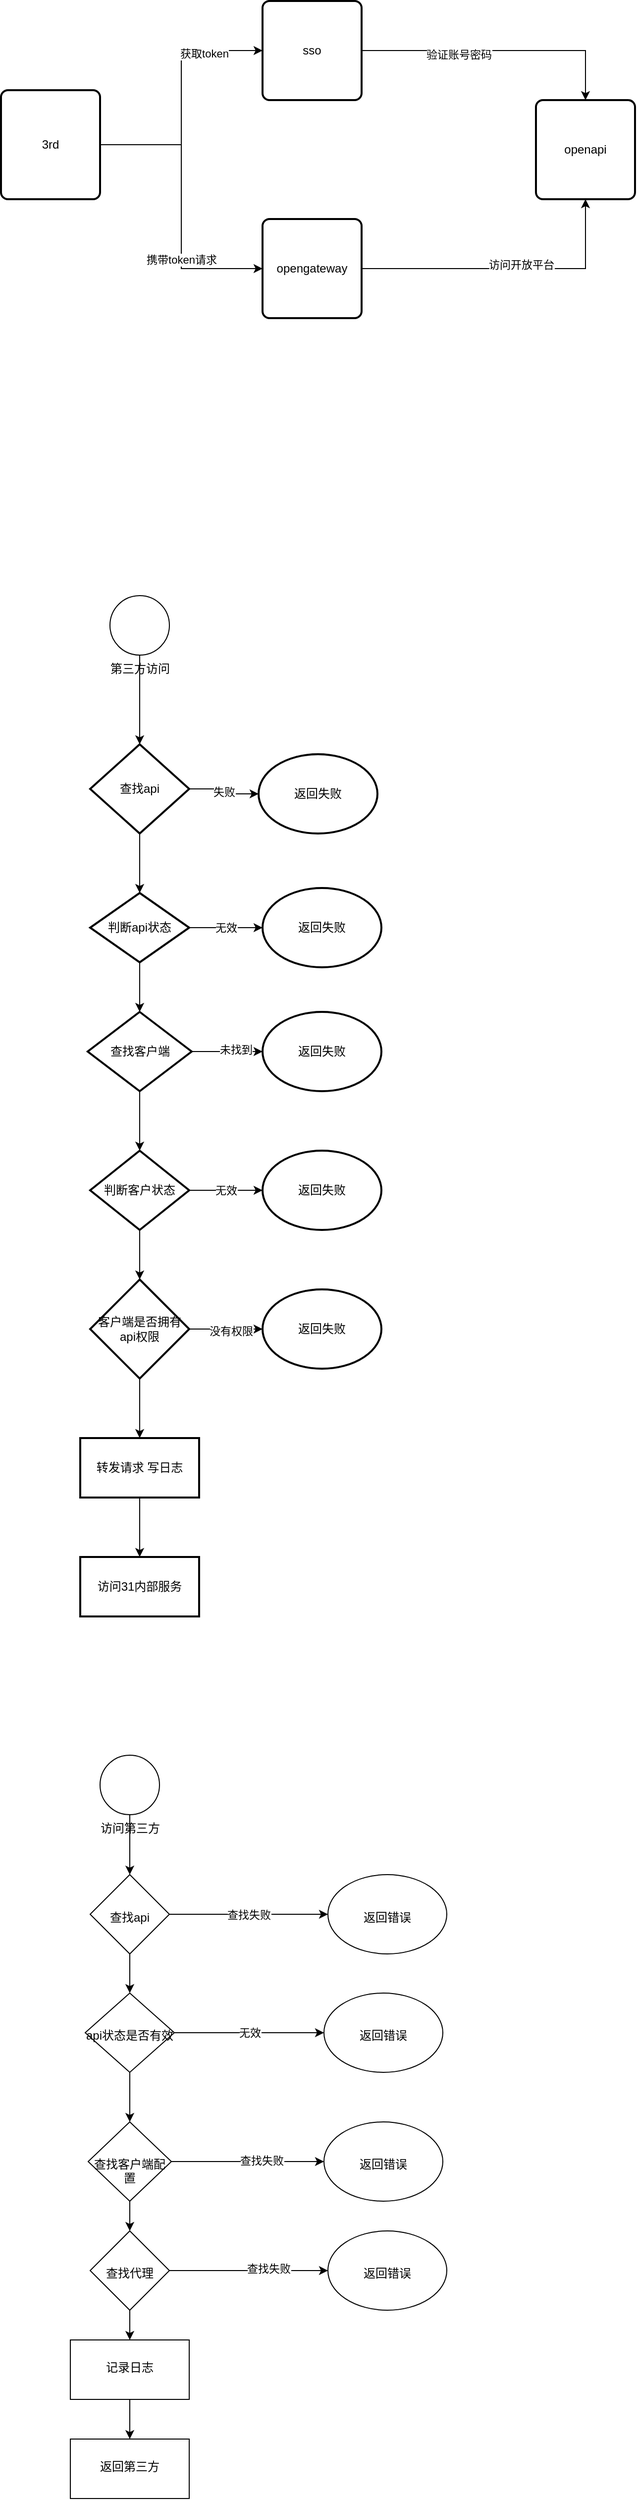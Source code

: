 <mxfile version="14.4.5" type="github">
  <diagram id="r5umxBR1MO3i9Swh8Mfo" name="第 1 页">
    <mxGraphModel dx="1185" dy="643" grid="1" gridSize="10" guides="1" tooltips="1" connect="1" arrows="1" fold="1" page="1" pageScale="1" pageWidth="827" pageHeight="1169" math="0" shadow="0">
      <root>
        <mxCell id="0" />
        <mxCell id="1" parent="0" />
        <mxCell id="_dm25giHvy8EGH1Nbq3g-23" value="" style="edgeStyle=orthogonalEdgeStyle;rounded=0;orthogonalLoop=1;jettySize=auto;html=1;" parent="1" source="_dm25giHvy8EGH1Nbq3g-2" target="_dm25giHvy8EGH1Nbq3g-4" edge="1">
          <mxGeometry relative="1" as="geometry" />
        </mxCell>
        <mxCell id="_dm25giHvy8EGH1Nbq3g-2" value="第三方访问" style="verticalLabelPosition=bottom;verticalAlign=top;html=1;shape=mxgraph.flowchart.on-page_reference;" parent="1" vertex="1">
          <mxGeometry x="210" y="640" width="60" height="60" as="geometry" />
        </mxCell>
        <mxCell id="p3LBFmmlEpDV6VU3JNH3-54" value="" style="edgeStyle=orthogonalEdgeStyle;rounded=0;orthogonalLoop=1;jettySize=auto;html=1;" edge="1" parent="1" source="_dm25giHvy8EGH1Nbq3g-4" target="p3LBFmmlEpDV6VU3JNH3-53">
          <mxGeometry relative="1" as="geometry" />
        </mxCell>
        <mxCell id="p3LBFmmlEpDV6VU3JNH3-58" value="失败" style="edgeStyle=orthogonalEdgeStyle;rounded=0;orthogonalLoop=1;jettySize=auto;html=1;" edge="1" parent="1" source="_dm25giHvy8EGH1Nbq3g-4" target="p3LBFmmlEpDV6VU3JNH3-57">
          <mxGeometry relative="1" as="geometry" />
        </mxCell>
        <mxCell id="_dm25giHvy8EGH1Nbq3g-4" value="查找api" style="strokeWidth=2;html=1;shape=mxgraph.flowchart.decision;whiteSpace=wrap;" parent="1" vertex="1">
          <mxGeometry x="190" y="790" width="100" height="90" as="geometry" />
        </mxCell>
        <mxCell id="_dm25giHvy8EGH1Nbq3g-14" value="" style="edgeStyle=orthogonalEdgeStyle;rounded=0;orthogonalLoop=1;jettySize=auto;html=1;" parent="1" source="_dm25giHvy8EGH1Nbq3g-11" target="_dm25giHvy8EGH1Nbq3g-13" edge="1">
          <mxGeometry relative="1" as="geometry" />
        </mxCell>
        <mxCell id="_dm25giHvy8EGH1Nbq3g-15" value="未找到" style="edgeLabel;html=1;align=center;verticalAlign=middle;resizable=0;points=[];" parent="_dm25giHvy8EGH1Nbq3g-14" vertex="1" connectable="0">
          <mxGeometry x="0.227" y="2" relative="1" as="geometry">
            <mxPoint as="offset" />
          </mxGeometry>
        </mxCell>
        <mxCell id="p3LBFmmlEpDV6VU3JNH3-65" value="" style="edgeStyle=orthogonalEdgeStyle;rounded=0;orthogonalLoop=1;jettySize=auto;html=1;" edge="1" parent="1" source="_dm25giHvy8EGH1Nbq3g-11" target="p3LBFmmlEpDV6VU3JNH3-64">
          <mxGeometry relative="1" as="geometry" />
        </mxCell>
        <mxCell id="_dm25giHvy8EGH1Nbq3g-11" value="查找客户端" style="strokeWidth=2;html=1;shape=mxgraph.flowchart.decision;whiteSpace=wrap;" parent="1" vertex="1">
          <mxGeometry x="187.5" y="1060" width="105" height="80" as="geometry" />
        </mxCell>
        <mxCell id="_dm25giHvy8EGH1Nbq3g-13" value="返回失败" style="ellipse;whiteSpace=wrap;html=1;strokeWidth=2;" parent="1" vertex="1">
          <mxGeometry x="364" y="1060" width="120" height="80" as="geometry" />
        </mxCell>
        <mxCell id="_dm25giHvy8EGH1Nbq3g-19" value="" style="edgeStyle=orthogonalEdgeStyle;rounded=0;orthogonalLoop=1;jettySize=auto;html=1;" parent="1" source="_dm25giHvy8EGH1Nbq3g-16" target="_dm25giHvy8EGH1Nbq3g-18" edge="1">
          <mxGeometry relative="1" as="geometry" />
        </mxCell>
        <mxCell id="_dm25giHvy8EGH1Nbq3g-20" value="没有权限" style="edgeLabel;html=1;align=center;verticalAlign=middle;resizable=0;points=[];" parent="_dm25giHvy8EGH1Nbq3g-19" vertex="1" connectable="0">
          <mxGeometry x="0.125" y="-2" relative="1" as="geometry">
            <mxPoint as="offset" />
          </mxGeometry>
        </mxCell>
        <mxCell id="p3LBFmmlEpDV6VU3JNH3-70" value="" style="edgeStyle=orthogonalEdgeStyle;rounded=0;orthogonalLoop=1;jettySize=auto;html=1;" edge="1" parent="1" source="_dm25giHvy8EGH1Nbq3g-16" target="p3LBFmmlEpDV6VU3JNH3-69">
          <mxGeometry relative="1" as="geometry" />
        </mxCell>
        <mxCell id="_dm25giHvy8EGH1Nbq3g-16" value="客户端是否拥有api权限" style="strokeWidth=2;html=1;shape=mxgraph.flowchart.decision;whiteSpace=wrap;" parent="1" vertex="1">
          <mxGeometry x="190" y="1330" width="100" height="100" as="geometry" />
        </mxCell>
        <mxCell id="_dm25giHvy8EGH1Nbq3g-18" value="返回失败" style="ellipse;whiteSpace=wrap;html=1;strokeWidth=2;" parent="1" vertex="1">
          <mxGeometry x="364" y="1340" width="120" height="80" as="geometry" />
        </mxCell>
        <mxCell id="_dm25giHvy8EGH1Nbq3g-21" value="访问31内部服务" style="whiteSpace=wrap;html=1;strokeWidth=2;" parent="1" vertex="1">
          <mxGeometry x="180" y="1610" width="120" height="60" as="geometry" />
        </mxCell>
        <mxCell id="p3LBFmmlEpDV6VU3JNH3-83" value="" style="edgeStyle=orthogonalEdgeStyle;rounded=0;orthogonalLoop=1;jettySize=auto;html=1;" edge="1" parent="1" source="_dm25giHvy8EGH1Nbq3g-24" target="_dm25giHvy8EGH1Nbq3g-25">
          <mxGeometry relative="1" as="geometry" />
        </mxCell>
        <mxCell id="_dm25giHvy8EGH1Nbq3g-24" value="访问第三方" style="verticalLabelPosition=bottom;verticalAlign=top;html=1;shape=mxgraph.flowchart.on-page_reference;" parent="1" vertex="1">
          <mxGeometry x="200" y="1810" width="60" height="60" as="geometry" />
        </mxCell>
        <mxCell id="_dm25giHvy8EGH1Nbq3g-28" value="查找失败" style="edgeStyle=orthogonalEdgeStyle;rounded=0;orthogonalLoop=1;jettySize=auto;html=1;" parent="1" source="_dm25giHvy8EGH1Nbq3g-25" target="_dm25giHvy8EGH1Nbq3g-27" edge="1">
          <mxGeometry relative="1" as="geometry">
            <Array as="points">
              <mxPoint x="340" y="1970.5" />
              <mxPoint x="340" y="1970.5" />
            </Array>
          </mxGeometry>
        </mxCell>
        <mxCell id="p3LBFmmlEpDV6VU3JNH3-77" value="" style="edgeStyle=orthogonalEdgeStyle;rounded=0;orthogonalLoop=1;jettySize=auto;html=1;" edge="1" parent="1" source="_dm25giHvy8EGH1Nbq3g-25" target="p3LBFmmlEpDV6VU3JNH3-76">
          <mxGeometry relative="1" as="geometry" />
        </mxCell>
        <mxCell id="_dm25giHvy8EGH1Nbq3g-25" value="&lt;br&gt;&lt;br&gt;查找api" style="rhombus;whiteSpace=wrap;html=1;verticalAlign=top;" parent="1" vertex="1">
          <mxGeometry x="190" y="1930.5" width="80" height="80" as="geometry" />
        </mxCell>
        <mxCell id="_dm25giHvy8EGH1Nbq3g-27" value="&lt;br&gt;&lt;br&gt;返回错误" style="ellipse;whiteSpace=wrap;html=1;verticalAlign=top;" parent="1" vertex="1">
          <mxGeometry x="430" y="1930.5" width="120" height="80" as="geometry" />
        </mxCell>
        <mxCell id="_dm25giHvy8EGH1Nbq3g-33" value="" style="edgeStyle=orthogonalEdgeStyle;rounded=0;orthogonalLoop=1;jettySize=auto;html=1;" parent="1" source="_dm25giHvy8EGH1Nbq3g-30" target="_dm25giHvy8EGH1Nbq3g-32" edge="1">
          <mxGeometry relative="1" as="geometry" />
        </mxCell>
        <mxCell id="_dm25giHvy8EGH1Nbq3g-34" value="查找失败" style="edgeLabel;html=1;align=center;verticalAlign=middle;resizable=0;points=[];" parent="_dm25giHvy8EGH1Nbq3g-33" vertex="1" connectable="0">
          <mxGeometry x="0.175" y="1" relative="1" as="geometry">
            <mxPoint as="offset" />
          </mxGeometry>
        </mxCell>
        <mxCell id="_dm25giHvy8EGH1Nbq3g-36" value="" style="edgeStyle=orthogonalEdgeStyle;rounded=0;orthogonalLoop=1;jettySize=auto;html=1;" parent="1" source="_dm25giHvy8EGH1Nbq3g-30" target="_dm25giHvy8EGH1Nbq3g-35" edge="1">
          <mxGeometry relative="1" as="geometry" />
        </mxCell>
        <mxCell id="_dm25giHvy8EGH1Nbq3g-30" value="&lt;br&gt;&lt;br&gt;查找客户端配置" style="rhombus;whiteSpace=wrap;html=1;verticalAlign=top;" parent="1" vertex="1">
          <mxGeometry x="188" y="2180" width="84" height="80" as="geometry" />
        </mxCell>
        <mxCell id="_dm25giHvy8EGH1Nbq3g-32" value="&lt;br&gt;&lt;br&gt;返回错误" style="ellipse;whiteSpace=wrap;html=1;verticalAlign=top;" parent="1" vertex="1">
          <mxGeometry x="426" y="2180" width="120" height="80" as="geometry" />
        </mxCell>
        <mxCell id="_dm25giHvy8EGH1Nbq3g-38" value="" style="edgeStyle=orthogonalEdgeStyle;rounded=0;orthogonalLoop=1;jettySize=auto;html=1;" parent="1" source="_dm25giHvy8EGH1Nbq3g-35" target="_dm25giHvy8EGH1Nbq3g-37" edge="1">
          <mxGeometry relative="1" as="geometry" />
        </mxCell>
        <mxCell id="_dm25giHvy8EGH1Nbq3g-39" value="查找失败" style="edgeLabel;html=1;align=center;verticalAlign=middle;resizable=0;points=[];" parent="_dm25giHvy8EGH1Nbq3g-38" vertex="1" connectable="0">
          <mxGeometry x="0.25" y="2" relative="1" as="geometry">
            <mxPoint as="offset" />
          </mxGeometry>
        </mxCell>
        <mxCell id="_dm25giHvy8EGH1Nbq3g-41" value="" style="edgeStyle=orthogonalEdgeStyle;rounded=0;orthogonalLoop=1;jettySize=auto;html=1;" parent="1" source="_dm25giHvy8EGH1Nbq3g-35" target="_dm25giHvy8EGH1Nbq3g-40" edge="1">
          <mxGeometry relative="1" as="geometry" />
        </mxCell>
        <mxCell id="_dm25giHvy8EGH1Nbq3g-35" value="&lt;br&gt;&lt;br&gt;查找代理" style="rhombus;whiteSpace=wrap;html=1;verticalAlign=top;" parent="1" vertex="1">
          <mxGeometry x="190" y="2290" width="80" height="80" as="geometry" />
        </mxCell>
        <mxCell id="_dm25giHvy8EGH1Nbq3g-37" value="&lt;br&gt;&lt;br&gt;返回错误" style="ellipse;whiteSpace=wrap;html=1;verticalAlign=top;" parent="1" vertex="1">
          <mxGeometry x="430" y="2290" width="120" height="80" as="geometry" />
        </mxCell>
        <mxCell id="p3LBFmmlEpDV6VU3JNH3-82" value="" style="edgeStyle=orthogonalEdgeStyle;rounded=0;orthogonalLoop=1;jettySize=auto;html=1;" edge="1" parent="1" source="_dm25giHvy8EGH1Nbq3g-40" target="p3LBFmmlEpDV6VU3JNH3-81">
          <mxGeometry relative="1" as="geometry" />
        </mxCell>
        <mxCell id="_dm25giHvy8EGH1Nbq3g-40" value="&lt;br&gt;记录日志" style="whiteSpace=wrap;html=1;verticalAlign=top;" parent="1" vertex="1">
          <mxGeometry x="170" y="2400" width="120" height="60" as="geometry" />
        </mxCell>
        <mxCell id="p3LBFmmlEpDV6VU3JNH3-45" style="edgeStyle=orthogonalEdgeStyle;rounded=0;orthogonalLoop=1;jettySize=auto;html=1;entryX=0;entryY=0.5;entryDx=0;entryDy=0;" edge="1" parent="1" source="p3LBFmmlEpDV6VU3JNH3-34" target="p3LBFmmlEpDV6VU3JNH3-39">
          <mxGeometry relative="1" as="geometry" />
        </mxCell>
        <mxCell id="p3LBFmmlEpDV6VU3JNH3-49" value="携带token请求" style="edgeLabel;html=1;align=center;verticalAlign=middle;resizable=0;points=[];" vertex="1" connectable="0" parent="p3LBFmmlEpDV6VU3JNH3-45">
          <mxGeometry x="0.37" relative="1" as="geometry">
            <mxPoint as="offset" />
          </mxGeometry>
        </mxCell>
        <mxCell id="p3LBFmmlEpDV6VU3JNH3-46" style="edgeStyle=orthogonalEdgeStyle;rounded=0;orthogonalLoop=1;jettySize=auto;html=1;entryX=0;entryY=0.5;entryDx=0;entryDy=0;" edge="1" parent="1" source="p3LBFmmlEpDV6VU3JNH3-34" target="p3LBFmmlEpDV6VU3JNH3-35">
          <mxGeometry relative="1" as="geometry">
            <Array as="points">
              <mxPoint x="282" y="185" />
              <mxPoint x="282" y="90" />
            </Array>
          </mxGeometry>
        </mxCell>
        <mxCell id="p3LBFmmlEpDV6VU3JNH3-48" value="获取token" style="edgeLabel;html=1;align=center;verticalAlign=middle;resizable=0;points=[];" vertex="1" connectable="0" parent="p3LBFmmlEpDV6VU3JNH3-46">
          <mxGeometry x="0.544" y="-3" relative="1" as="geometry">
            <mxPoint as="offset" />
          </mxGeometry>
        </mxCell>
        <mxCell id="p3LBFmmlEpDV6VU3JNH3-34" value="3rd" style="rounded=1;whiteSpace=wrap;html=1;absoluteArcSize=1;arcSize=14;strokeWidth=2;" vertex="1" parent="1">
          <mxGeometry x="100" y="130" width="100" height="110" as="geometry" />
        </mxCell>
        <mxCell id="p3LBFmmlEpDV6VU3JNH3-38" value="" style="edgeStyle=orthogonalEdgeStyle;rounded=0;orthogonalLoop=1;jettySize=auto;html=1;entryX=0.5;entryY=0;entryDx=0;entryDy=0;" edge="1" parent="1" source="p3LBFmmlEpDV6VU3JNH3-35" target="p3LBFmmlEpDV6VU3JNH3-37">
          <mxGeometry relative="1" as="geometry">
            <mxPoint x="599" y="240" as="targetPoint" />
          </mxGeometry>
        </mxCell>
        <mxCell id="p3LBFmmlEpDV6VU3JNH3-51" value="验证账号密码" style="edgeLabel;html=1;align=center;verticalAlign=middle;resizable=0;points=[];" vertex="1" connectable="0" parent="p3LBFmmlEpDV6VU3JNH3-38">
          <mxGeometry x="-0.29" y="-4" relative="1" as="geometry">
            <mxPoint as="offset" />
          </mxGeometry>
        </mxCell>
        <mxCell id="p3LBFmmlEpDV6VU3JNH3-35" value="sso" style="rounded=1;whiteSpace=wrap;html=1;absoluteArcSize=1;arcSize=14;strokeWidth=2;" vertex="1" parent="1">
          <mxGeometry x="364" y="40" width="100" height="100" as="geometry" />
        </mxCell>
        <mxCell id="p3LBFmmlEpDV6VU3JNH3-37" value="openapi" style="rounded=1;whiteSpace=wrap;html=1;absoluteArcSize=1;arcSize=14;strokeWidth=2;" vertex="1" parent="1">
          <mxGeometry x="640" y="140" width="100" height="100" as="geometry" />
        </mxCell>
        <mxCell id="p3LBFmmlEpDV6VU3JNH3-47" style="edgeStyle=orthogonalEdgeStyle;rounded=0;orthogonalLoop=1;jettySize=auto;html=1;" edge="1" parent="1" source="p3LBFmmlEpDV6VU3JNH3-39" target="p3LBFmmlEpDV6VU3JNH3-37">
          <mxGeometry relative="1" as="geometry" />
        </mxCell>
        <mxCell id="p3LBFmmlEpDV6VU3JNH3-50" value="访问开放平台" style="edgeLabel;html=1;align=center;verticalAlign=middle;resizable=0;points=[];" vertex="1" connectable="0" parent="p3LBFmmlEpDV6VU3JNH3-47">
          <mxGeometry x="0.088" y="4" relative="1" as="geometry">
            <mxPoint as="offset" />
          </mxGeometry>
        </mxCell>
        <mxCell id="p3LBFmmlEpDV6VU3JNH3-39" value="opengateway" style="rounded=1;whiteSpace=wrap;html=1;absoluteArcSize=1;arcSize=14;strokeWidth=2;" vertex="1" parent="1">
          <mxGeometry x="364" y="260" width="100" height="100" as="geometry" />
        </mxCell>
        <mxCell id="p3LBFmmlEpDV6VU3JNH3-60" value="" style="edgeStyle=orthogonalEdgeStyle;rounded=0;orthogonalLoop=1;jettySize=auto;html=1;" edge="1" parent="1" source="p3LBFmmlEpDV6VU3JNH3-53" target="_dm25giHvy8EGH1Nbq3g-11">
          <mxGeometry relative="1" as="geometry" />
        </mxCell>
        <mxCell id="p3LBFmmlEpDV6VU3JNH3-75" value="无效" style="edgeStyle=orthogonalEdgeStyle;rounded=0;orthogonalLoop=1;jettySize=auto;html=1;" edge="1" parent="1" source="p3LBFmmlEpDV6VU3JNH3-53" target="p3LBFmmlEpDV6VU3JNH3-55">
          <mxGeometry relative="1" as="geometry" />
        </mxCell>
        <mxCell id="p3LBFmmlEpDV6VU3JNH3-53" value="判断api状态" style="rhombus;whiteSpace=wrap;html=1;strokeWidth=2;" vertex="1" parent="1">
          <mxGeometry x="190" y="940" width="100" height="70" as="geometry" />
        </mxCell>
        <mxCell id="p3LBFmmlEpDV6VU3JNH3-55" value="返回失败" style="ellipse;whiteSpace=wrap;html=1;strokeWidth=2;" vertex="1" parent="1">
          <mxGeometry x="364" y="935" width="120" height="80" as="geometry" />
        </mxCell>
        <mxCell id="p3LBFmmlEpDV6VU3JNH3-57" value="返回失败" style="ellipse;whiteSpace=wrap;html=1;strokeWidth=2;" vertex="1" parent="1">
          <mxGeometry x="360" y="800" width="120" height="80" as="geometry" />
        </mxCell>
        <mxCell id="p3LBFmmlEpDV6VU3JNH3-67" value="无效" style="edgeStyle=orthogonalEdgeStyle;rounded=0;orthogonalLoop=1;jettySize=auto;html=1;" edge="1" parent="1" source="p3LBFmmlEpDV6VU3JNH3-64" target="p3LBFmmlEpDV6VU3JNH3-66">
          <mxGeometry relative="1" as="geometry" />
        </mxCell>
        <mxCell id="p3LBFmmlEpDV6VU3JNH3-68" value="" style="edgeStyle=orthogonalEdgeStyle;rounded=0;orthogonalLoop=1;jettySize=auto;html=1;" edge="1" parent="1" source="p3LBFmmlEpDV6VU3JNH3-64" target="_dm25giHvy8EGH1Nbq3g-16">
          <mxGeometry relative="1" as="geometry" />
        </mxCell>
        <mxCell id="p3LBFmmlEpDV6VU3JNH3-64" value="判断客户状态" style="rhombus;whiteSpace=wrap;html=1;strokeWidth=2;" vertex="1" parent="1">
          <mxGeometry x="190" y="1200" width="100" height="80" as="geometry" />
        </mxCell>
        <mxCell id="p3LBFmmlEpDV6VU3JNH3-66" value="返回失败" style="ellipse;whiteSpace=wrap;html=1;strokeWidth=2;" vertex="1" parent="1">
          <mxGeometry x="364" y="1200" width="120" height="80" as="geometry" />
        </mxCell>
        <mxCell id="p3LBFmmlEpDV6VU3JNH3-71" value="" style="edgeStyle=orthogonalEdgeStyle;rounded=0;orthogonalLoop=1;jettySize=auto;html=1;" edge="1" parent="1" source="p3LBFmmlEpDV6VU3JNH3-69" target="_dm25giHvy8EGH1Nbq3g-21">
          <mxGeometry relative="1" as="geometry" />
        </mxCell>
        <mxCell id="p3LBFmmlEpDV6VU3JNH3-69" value="转发请求 写日志" style="whiteSpace=wrap;html=1;strokeWidth=2;" vertex="1" parent="1">
          <mxGeometry x="180" y="1490" width="120" height="60" as="geometry" />
        </mxCell>
        <mxCell id="p3LBFmmlEpDV6VU3JNH3-79" value="无效" style="edgeStyle=orthogonalEdgeStyle;rounded=0;orthogonalLoop=1;jettySize=auto;html=1;" edge="1" parent="1" source="p3LBFmmlEpDV6VU3JNH3-76" target="p3LBFmmlEpDV6VU3JNH3-78">
          <mxGeometry relative="1" as="geometry" />
        </mxCell>
        <mxCell id="p3LBFmmlEpDV6VU3JNH3-80" value="" style="edgeStyle=orthogonalEdgeStyle;rounded=0;orthogonalLoop=1;jettySize=auto;html=1;" edge="1" parent="1" source="p3LBFmmlEpDV6VU3JNH3-76" target="_dm25giHvy8EGH1Nbq3g-30">
          <mxGeometry relative="1" as="geometry" />
        </mxCell>
        <mxCell id="p3LBFmmlEpDV6VU3JNH3-76" value="&lt;br&gt;&lt;br&gt;api状态是否有效" style="rhombus;whiteSpace=wrap;html=1;verticalAlign=top;" vertex="1" parent="1">
          <mxGeometry x="185" y="2050" width="90" height="80" as="geometry" />
        </mxCell>
        <mxCell id="p3LBFmmlEpDV6VU3JNH3-78" value="&lt;br&gt;&lt;br&gt;返回错误" style="ellipse;whiteSpace=wrap;html=1;verticalAlign=top;" vertex="1" parent="1">
          <mxGeometry x="426" y="2050" width="120" height="80" as="geometry" />
        </mxCell>
        <mxCell id="p3LBFmmlEpDV6VU3JNH3-81" value="&lt;br&gt;返回第三方" style="whiteSpace=wrap;html=1;verticalAlign=top;" vertex="1" parent="1">
          <mxGeometry x="170" y="2500" width="120" height="60" as="geometry" />
        </mxCell>
      </root>
    </mxGraphModel>
  </diagram>
</mxfile>

